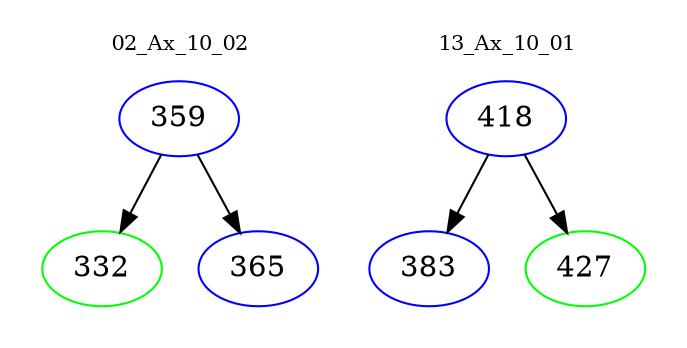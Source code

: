 digraph{
subgraph cluster_0 {
color = white
label = "02_Ax_10_02";
fontsize=10;
T0_359 [label="359", color="blue"]
T0_359 -> T0_332 [color="black"]
T0_332 [label="332", color="green"]
T0_359 -> T0_365 [color="black"]
T0_365 [label="365", color="blue"]
}
subgraph cluster_1 {
color = white
label = "13_Ax_10_01";
fontsize=10;
T1_418 [label="418", color="blue"]
T1_418 -> T1_383 [color="black"]
T1_383 [label="383", color="blue"]
T1_418 -> T1_427 [color="black"]
T1_427 [label="427", color="green"]
}
}
